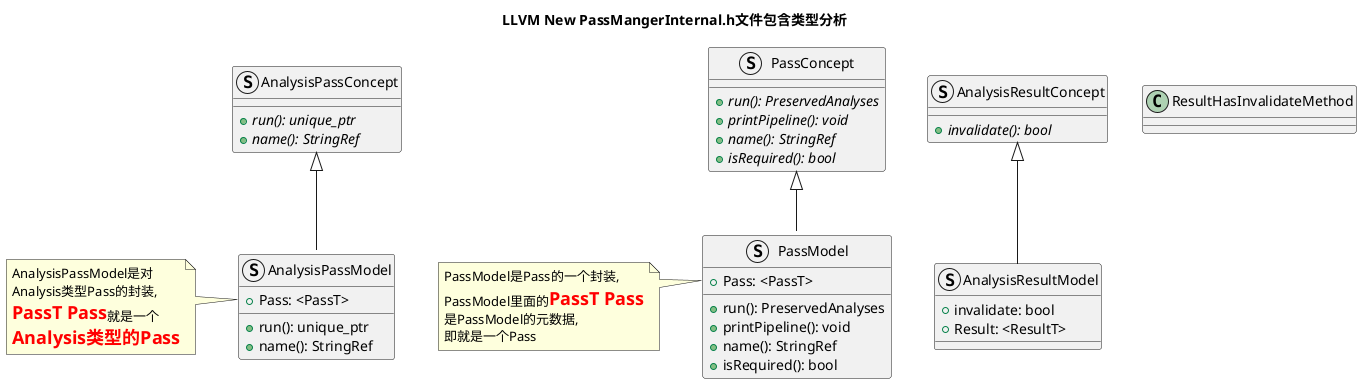 @startuml

title "LLVM New PassMangerInternal.h文件包含类型分析"

top to bottom direction

skinparam groupInheritance 2

' **********
' 类定义
' **********
struct PassConcept {
  {abstract} + run(): PreservedAnalyses
  {abstract} + printPipeline(): void
  {abstract} + name(): StringRef
  {abstract} + isRequired(): bool
}

struct PassModel {
  + run(): PreservedAnalyses
  + printPipeline(): void
  + name(): StringRef
  + isRequired(): bool
  + Pass: <PassT>
}

struct AnalysisResultConcept {
  {abstract} + invalidate(): bool
}

struct AnalysisResultModel {
  + invalidate: bool
  + Result: <ResultT>
}

struct AnalysisPassConcept {
  {abstract} + run(): unique_ptr
  {abstract} + name(): StringRef
}

struct AnalysisPassModel {
  + run(): unique_ptr
  + name(): StringRef
  + Pass: <PassT>
}

class ResultHasInvalidateMethod {

}


' **********
' 类关系
' **********
PassConcept               <|--      PassModel

AnalysisResultConcept     <|--      AnalysisResultModel

AnalysisPassConcept       <|--      AnalysisPassModel

' **********
' 注释
' **********
note "PassModel是Pass的一个封装, \nPassModel里面的<b><color:red><size:18>PassT Pass</size></color></b>\n是PassModel的元数据, \n即就是一个Pass" as note_passmodel

note "AnalysisPassModel是对\nAnalysis类型Pass的封装,\n<b><color:red><size:18>PassT Pass</size></color></b>就是一个\n<b><color:red><size:18>Analysis类型的Pass</size></color></b>" as note_analysispassmodel

' **********
' 注释关系
' **********
PassModel::Pass                 .left.        note_passmodel

AnalysisPassModel::Pass         .left.        note_analysispassmodel
@enduml